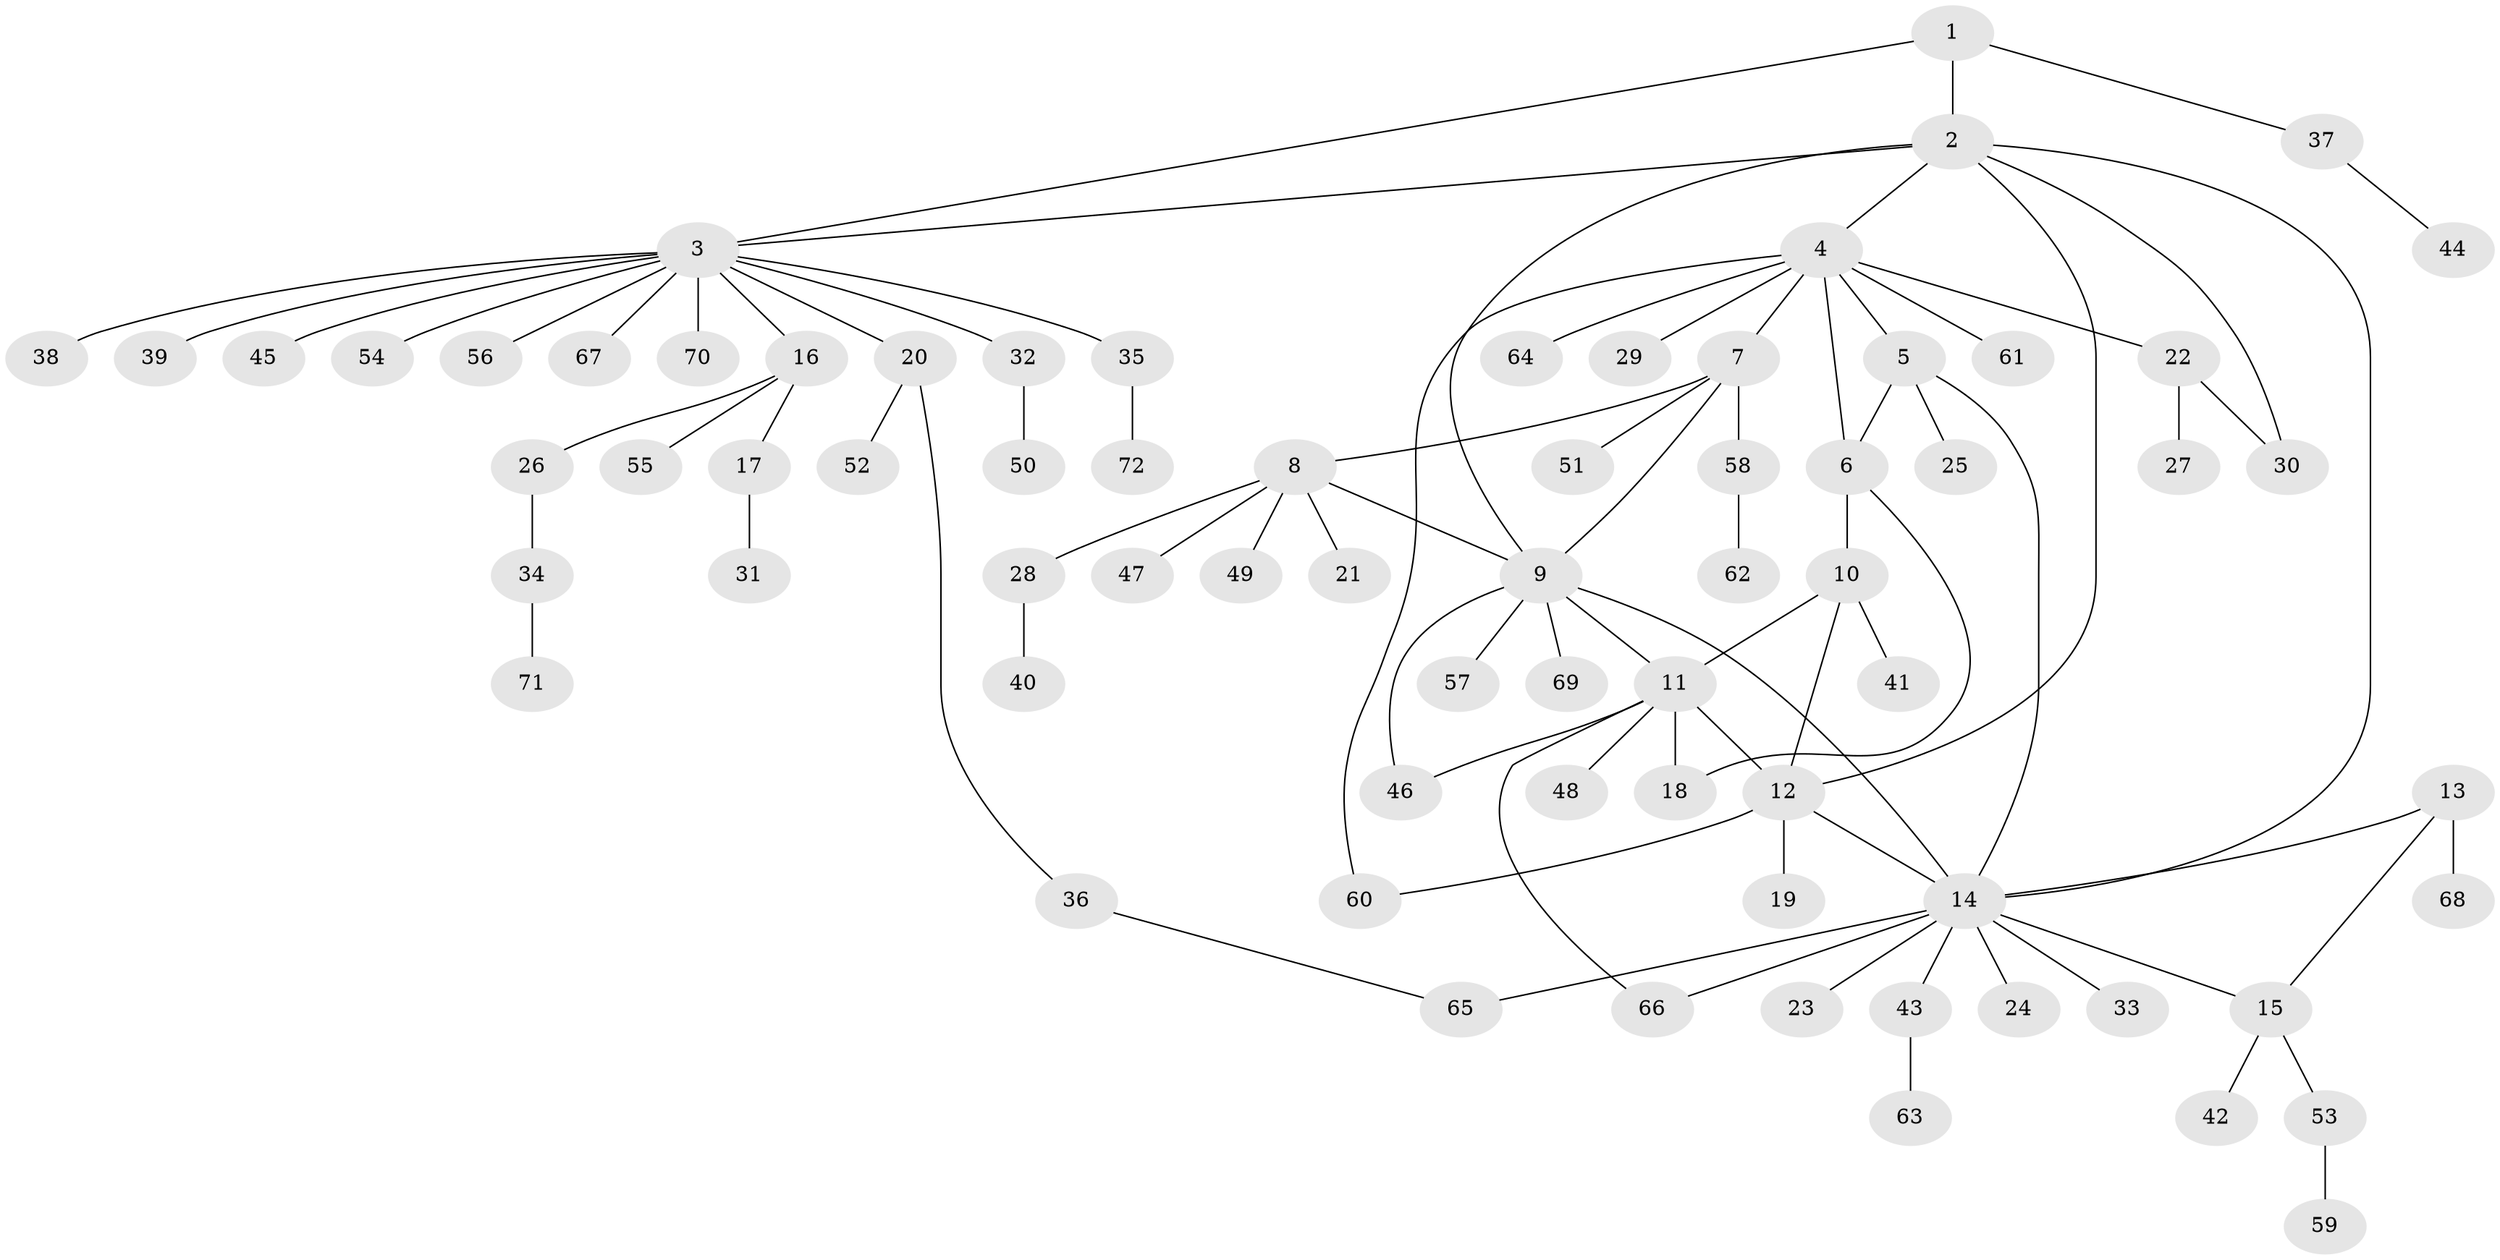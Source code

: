 // Generated by graph-tools (version 1.1) at 2025/02/03/09/25 03:02:49]
// undirected, 72 vertices, 88 edges
graph export_dot {
graph [start="1"]
  node [color=gray90,style=filled];
  1;
  2;
  3;
  4;
  5;
  6;
  7;
  8;
  9;
  10;
  11;
  12;
  13;
  14;
  15;
  16;
  17;
  18;
  19;
  20;
  21;
  22;
  23;
  24;
  25;
  26;
  27;
  28;
  29;
  30;
  31;
  32;
  33;
  34;
  35;
  36;
  37;
  38;
  39;
  40;
  41;
  42;
  43;
  44;
  45;
  46;
  47;
  48;
  49;
  50;
  51;
  52;
  53;
  54;
  55;
  56;
  57;
  58;
  59;
  60;
  61;
  62;
  63;
  64;
  65;
  66;
  67;
  68;
  69;
  70;
  71;
  72;
  1 -- 2;
  1 -- 3;
  1 -- 37;
  2 -- 3;
  2 -- 4;
  2 -- 9;
  2 -- 12;
  2 -- 14;
  2 -- 30;
  3 -- 16;
  3 -- 20;
  3 -- 32;
  3 -- 35;
  3 -- 38;
  3 -- 39;
  3 -- 45;
  3 -- 54;
  3 -- 56;
  3 -- 67;
  3 -- 70;
  4 -- 5;
  4 -- 6;
  4 -- 7;
  4 -- 22;
  4 -- 29;
  4 -- 60;
  4 -- 61;
  4 -- 64;
  5 -- 6;
  5 -- 14;
  5 -- 25;
  6 -- 10;
  6 -- 18;
  7 -- 8;
  7 -- 9;
  7 -- 51;
  7 -- 58;
  8 -- 9;
  8 -- 21;
  8 -- 28;
  8 -- 47;
  8 -- 49;
  9 -- 11;
  9 -- 14;
  9 -- 46;
  9 -- 57;
  9 -- 69;
  10 -- 11;
  10 -- 12;
  10 -- 41;
  11 -- 12;
  11 -- 18;
  11 -- 46;
  11 -- 48;
  11 -- 66;
  12 -- 14;
  12 -- 19;
  12 -- 60;
  13 -- 14;
  13 -- 15;
  13 -- 68;
  14 -- 15;
  14 -- 23;
  14 -- 24;
  14 -- 33;
  14 -- 43;
  14 -- 65;
  14 -- 66;
  15 -- 42;
  15 -- 53;
  16 -- 17;
  16 -- 26;
  16 -- 55;
  17 -- 31;
  20 -- 36;
  20 -- 52;
  22 -- 27;
  22 -- 30;
  26 -- 34;
  28 -- 40;
  32 -- 50;
  34 -- 71;
  35 -- 72;
  36 -- 65;
  37 -- 44;
  43 -- 63;
  53 -- 59;
  58 -- 62;
}
